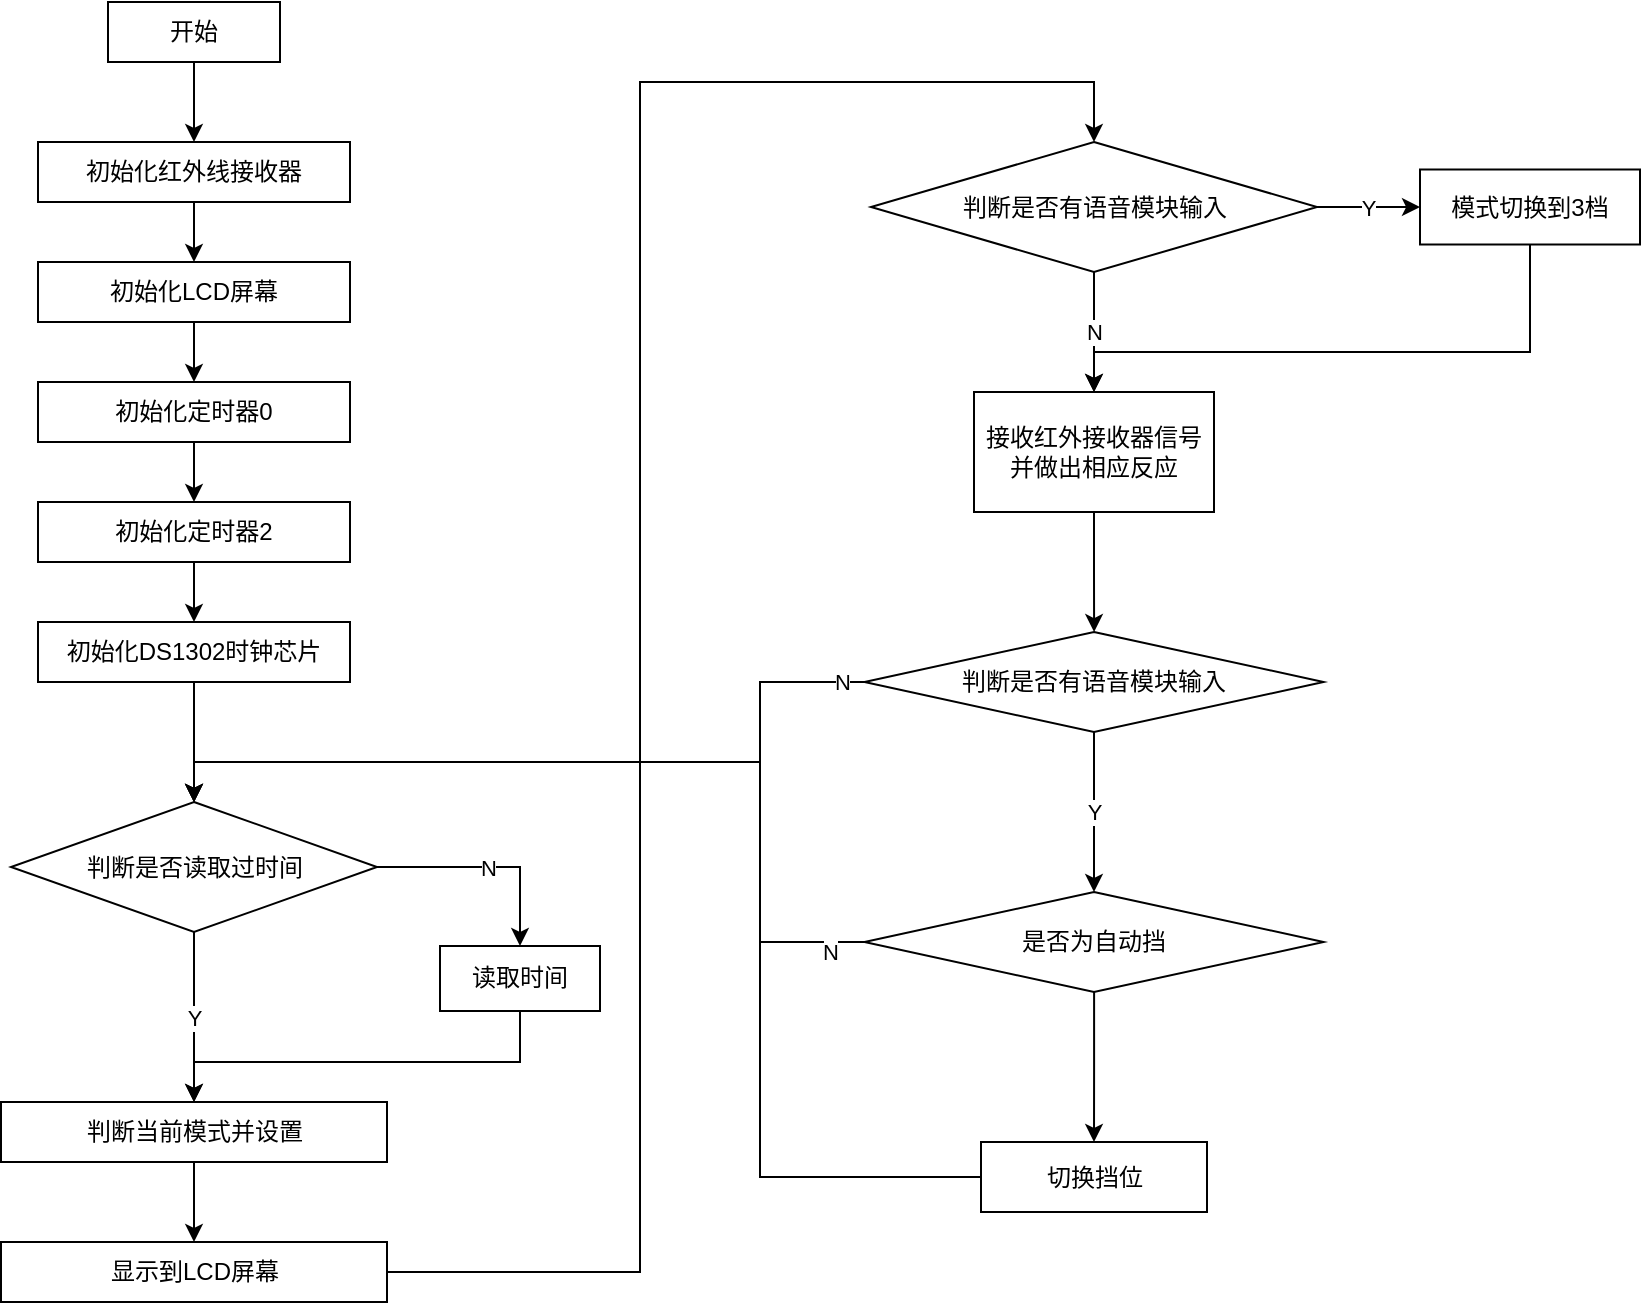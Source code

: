 <mxfile version="21.0.8" type="github">
  <diagram name="第 1 页" id="Em-Xw_e7k-aKN8NRgrZc">
    <mxGraphModel dx="1434" dy="756" grid="1" gridSize="10" guides="1" tooltips="1" connect="1" arrows="1" fold="1" page="1" pageScale="1" pageWidth="827" pageHeight="1169" math="0" shadow="0">
      <root>
        <mxCell id="0" />
        <mxCell id="1" parent="0" />
        <mxCell id="7PT6G1Jtv1E3yQdZefuV-4" value="" style="edgeStyle=orthogonalEdgeStyle;rounded=0;orthogonalLoop=1;jettySize=auto;html=1;" edge="1" parent="1" source="7PT6G1Jtv1E3yQdZefuV-1" target="7PT6G1Jtv1E3yQdZefuV-2">
          <mxGeometry relative="1" as="geometry" />
        </mxCell>
        <mxCell id="7PT6G1Jtv1E3yQdZefuV-1" value="开始&lt;br&gt;" style="rounded=0;whiteSpace=wrap;html=1;" vertex="1" parent="1">
          <mxGeometry x="354" y="80" width="86" height="30" as="geometry" />
        </mxCell>
        <mxCell id="7PT6G1Jtv1E3yQdZefuV-6" value="" style="edgeStyle=orthogonalEdgeStyle;rounded=0;orthogonalLoop=1;jettySize=auto;html=1;" edge="1" parent="1" source="7PT6G1Jtv1E3yQdZefuV-2" target="7PT6G1Jtv1E3yQdZefuV-5">
          <mxGeometry relative="1" as="geometry" />
        </mxCell>
        <mxCell id="7PT6G1Jtv1E3yQdZefuV-2" value="初始化红外线接收器" style="rounded=0;whiteSpace=wrap;html=1;" vertex="1" parent="1">
          <mxGeometry x="319" y="150" width="156" height="30" as="geometry" />
        </mxCell>
        <mxCell id="7PT6G1Jtv1E3yQdZefuV-8" value="" style="edgeStyle=orthogonalEdgeStyle;rounded=0;orthogonalLoop=1;jettySize=auto;html=1;" edge="1" parent="1" source="7PT6G1Jtv1E3yQdZefuV-5" target="7PT6G1Jtv1E3yQdZefuV-7">
          <mxGeometry relative="1" as="geometry" />
        </mxCell>
        <mxCell id="7PT6G1Jtv1E3yQdZefuV-5" value="初始化LCD屏幕" style="rounded=0;whiteSpace=wrap;html=1;" vertex="1" parent="1">
          <mxGeometry x="319" y="210" width="156" height="30" as="geometry" />
        </mxCell>
        <mxCell id="7PT6G1Jtv1E3yQdZefuV-11" value="" style="edgeStyle=orthogonalEdgeStyle;rounded=0;orthogonalLoop=1;jettySize=auto;html=1;" edge="1" parent="1" source="7PT6G1Jtv1E3yQdZefuV-7" target="7PT6G1Jtv1E3yQdZefuV-10">
          <mxGeometry relative="1" as="geometry" />
        </mxCell>
        <mxCell id="7PT6G1Jtv1E3yQdZefuV-7" value="初始化定时器0&lt;br&gt;" style="rounded=0;whiteSpace=wrap;html=1;" vertex="1" parent="1">
          <mxGeometry x="319" y="270" width="156" height="30" as="geometry" />
        </mxCell>
        <mxCell id="7PT6G1Jtv1E3yQdZefuV-13" value="" style="edgeStyle=orthogonalEdgeStyle;rounded=0;orthogonalLoop=1;jettySize=auto;html=1;" edge="1" parent="1" source="7PT6G1Jtv1E3yQdZefuV-10" target="7PT6G1Jtv1E3yQdZefuV-12">
          <mxGeometry relative="1" as="geometry" />
        </mxCell>
        <mxCell id="7PT6G1Jtv1E3yQdZefuV-10" value="初始化定时器2" style="rounded=0;whiteSpace=wrap;html=1;" vertex="1" parent="1">
          <mxGeometry x="319" y="330" width="156" height="30" as="geometry" />
        </mxCell>
        <mxCell id="7PT6G1Jtv1E3yQdZefuV-17" value="" style="edgeStyle=orthogonalEdgeStyle;rounded=0;orthogonalLoop=1;jettySize=auto;html=1;" edge="1" parent="1" source="7PT6G1Jtv1E3yQdZefuV-12" target="7PT6G1Jtv1E3yQdZefuV-16">
          <mxGeometry relative="1" as="geometry" />
        </mxCell>
        <mxCell id="7PT6G1Jtv1E3yQdZefuV-12" value="初始化DS1302时钟芯片" style="rounded=0;whiteSpace=wrap;html=1;" vertex="1" parent="1">
          <mxGeometry x="319" y="390" width="156" height="30" as="geometry" />
        </mxCell>
        <mxCell id="7PT6G1Jtv1E3yQdZefuV-19" value="Y" style="edgeStyle=orthogonalEdgeStyle;rounded=0;orthogonalLoop=1;jettySize=auto;html=1;" edge="1" parent="1" source="7PT6G1Jtv1E3yQdZefuV-16" target="7PT6G1Jtv1E3yQdZefuV-18">
          <mxGeometry relative="1" as="geometry" />
        </mxCell>
        <mxCell id="7PT6G1Jtv1E3yQdZefuV-21" value="N" style="edgeStyle=orthogonalEdgeStyle;rounded=0;orthogonalLoop=1;jettySize=auto;html=1;" edge="1" parent="1" source="7PT6G1Jtv1E3yQdZefuV-16" target="7PT6G1Jtv1E3yQdZefuV-20">
          <mxGeometry relative="1" as="geometry" />
        </mxCell>
        <mxCell id="7PT6G1Jtv1E3yQdZefuV-16" value="判断是否读取过时间" style="rhombus;whiteSpace=wrap;html=1;rounded=0;" vertex="1" parent="1">
          <mxGeometry x="305.5" y="480" width="183" height="65" as="geometry" />
        </mxCell>
        <mxCell id="7PT6G1Jtv1E3yQdZefuV-24" value="" style="edgeStyle=orthogonalEdgeStyle;rounded=0;orthogonalLoop=1;jettySize=auto;html=1;" edge="1" parent="1" source="7PT6G1Jtv1E3yQdZefuV-18" target="7PT6G1Jtv1E3yQdZefuV-23">
          <mxGeometry relative="1" as="geometry" />
        </mxCell>
        <mxCell id="7PT6G1Jtv1E3yQdZefuV-18" value="判断当前模式并设置" style="rounded=0;whiteSpace=wrap;html=1;" vertex="1" parent="1">
          <mxGeometry x="300.5" y="630" width="193" height="30" as="geometry" />
        </mxCell>
        <mxCell id="7PT6G1Jtv1E3yQdZefuV-22" style="edgeStyle=orthogonalEdgeStyle;rounded=0;orthogonalLoop=1;jettySize=auto;html=1;entryX=0.5;entryY=0;entryDx=0;entryDy=0;" edge="1" parent="1" source="7PT6G1Jtv1E3yQdZefuV-20" target="7PT6G1Jtv1E3yQdZefuV-18">
          <mxGeometry relative="1" as="geometry">
            <Array as="points">
              <mxPoint x="560" y="610" />
              <mxPoint x="397" y="610" />
            </Array>
          </mxGeometry>
        </mxCell>
        <mxCell id="7PT6G1Jtv1E3yQdZefuV-20" value="读取时间" style="whiteSpace=wrap;html=1;rounded=0;" vertex="1" parent="1">
          <mxGeometry x="520" y="552" width="80" height="32.5" as="geometry" />
        </mxCell>
        <mxCell id="7PT6G1Jtv1E3yQdZefuV-26" value="" style="edgeStyle=orthogonalEdgeStyle;rounded=0;orthogonalLoop=1;jettySize=auto;html=1;" edge="1" parent="1" source="7PT6G1Jtv1E3yQdZefuV-23" target="7PT6G1Jtv1E3yQdZefuV-25">
          <mxGeometry relative="1" as="geometry">
            <Array as="points">
              <mxPoint x="620" y="715" />
              <mxPoint x="620" y="120" />
              <mxPoint x="847" y="120" />
            </Array>
          </mxGeometry>
        </mxCell>
        <mxCell id="7PT6G1Jtv1E3yQdZefuV-23" value="显示到LCD屏幕" style="rounded=0;whiteSpace=wrap;html=1;" vertex="1" parent="1">
          <mxGeometry x="300.5" y="700" width="193" height="30" as="geometry" />
        </mxCell>
        <mxCell id="7PT6G1Jtv1E3yQdZefuV-28" value="Y" style="edgeStyle=orthogonalEdgeStyle;rounded=0;orthogonalLoop=1;jettySize=auto;html=1;" edge="1" parent="1" source="7PT6G1Jtv1E3yQdZefuV-25" target="7PT6G1Jtv1E3yQdZefuV-27">
          <mxGeometry relative="1" as="geometry" />
        </mxCell>
        <mxCell id="7PT6G1Jtv1E3yQdZefuV-30" value="N" style="edgeStyle=orthogonalEdgeStyle;rounded=0;orthogonalLoop=1;jettySize=auto;html=1;" edge="1" parent="1" source="7PT6G1Jtv1E3yQdZefuV-25" target="7PT6G1Jtv1E3yQdZefuV-29">
          <mxGeometry relative="1" as="geometry" />
        </mxCell>
        <mxCell id="7PT6G1Jtv1E3yQdZefuV-25" value="判断是否有语音模块输入" style="rhombus;whiteSpace=wrap;html=1;rounded=0;" vertex="1" parent="1">
          <mxGeometry x="735.5" y="150" width="223" height="65" as="geometry" />
        </mxCell>
        <mxCell id="7PT6G1Jtv1E3yQdZefuV-31" style="edgeStyle=orthogonalEdgeStyle;rounded=0;orthogonalLoop=1;jettySize=auto;html=1;entryX=0.5;entryY=0;entryDx=0;entryDy=0;" edge="1" parent="1" source="7PT6G1Jtv1E3yQdZefuV-27" target="7PT6G1Jtv1E3yQdZefuV-29">
          <mxGeometry relative="1" as="geometry">
            <Array as="points">
              <mxPoint x="1065" y="255" />
              <mxPoint x="847" y="255" />
            </Array>
          </mxGeometry>
        </mxCell>
        <mxCell id="7PT6G1Jtv1E3yQdZefuV-27" value="模式切换到3档" style="whiteSpace=wrap;html=1;rounded=0;" vertex="1" parent="1">
          <mxGeometry x="1010" y="163.75" width="110" height="37.5" as="geometry" />
        </mxCell>
        <mxCell id="7PT6G1Jtv1E3yQdZefuV-33" value="" style="edgeStyle=orthogonalEdgeStyle;rounded=0;orthogonalLoop=1;jettySize=auto;html=1;" edge="1" parent="1" source="7PT6G1Jtv1E3yQdZefuV-29" target="7PT6G1Jtv1E3yQdZefuV-32">
          <mxGeometry relative="1" as="geometry" />
        </mxCell>
        <mxCell id="7PT6G1Jtv1E3yQdZefuV-29" value="接收红外接收器信号并做出相应反应" style="whiteSpace=wrap;html=1;rounded=0;" vertex="1" parent="1">
          <mxGeometry x="787" y="275" width="120" height="60" as="geometry" />
        </mxCell>
        <mxCell id="7PT6G1Jtv1E3yQdZefuV-39" value="Y" style="edgeStyle=orthogonalEdgeStyle;rounded=0;orthogonalLoop=1;jettySize=auto;html=1;" edge="1" parent="1" source="7PT6G1Jtv1E3yQdZefuV-32" target="7PT6G1Jtv1E3yQdZefuV-38">
          <mxGeometry relative="1" as="geometry" />
        </mxCell>
        <mxCell id="7PT6G1Jtv1E3yQdZefuV-42" value="N" style="edgeStyle=orthogonalEdgeStyle;rounded=0;orthogonalLoop=1;jettySize=auto;html=1;entryX=0.5;entryY=0;entryDx=0;entryDy=0;" edge="1" parent="1" source="7PT6G1Jtv1E3yQdZefuV-32" target="7PT6G1Jtv1E3yQdZefuV-16">
          <mxGeometry x="-0.945" relative="1" as="geometry">
            <Array as="points">
              <mxPoint x="680" y="420" />
              <mxPoint x="680" y="460" />
              <mxPoint x="397" y="460" />
            </Array>
            <mxPoint as="offset" />
          </mxGeometry>
        </mxCell>
        <mxCell id="7PT6G1Jtv1E3yQdZefuV-32" value="判断是否有语音模块输入" style="rhombus;whiteSpace=wrap;html=1;rounded=0;" vertex="1" parent="1">
          <mxGeometry x="732.25" y="395" width="229.5" height="50" as="geometry" />
        </mxCell>
        <mxCell id="7PT6G1Jtv1E3yQdZefuV-41" value="" style="edgeStyle=orthogonalEdgeStyle;rounded=0;orthogonalLoop=1;jettySize=auto;html=1;" edge="1" parent="1" source="7PT6G1Jtv1E3yQdZefuV-38" target="7PT6G1Jtv1E3yQdZefuV-40">
          <mxGeometry relative="1" as="geometry" />
        </mxCell>
        <mxCell id="7PT6G1Jtv1E3yQdZefuV-43" value="N" style="edgeStyle=orthogonalEdgeStyle;rounded=0;orthogonalLoop=1;jettySize=auto;html=1;entryX=0.5;entryY=0;entryDx=0;entryDy=0;" edge="1" parent="1" source="7PT6G1Jtv1E3yQdZefuV-38" target="7PT6G1Jtv1E3yQdZefuV-16">
          <mxGeometry x="-0.921" y="5" relative="1" as="geometry">
            <Array as="points">
              <mxPoint x="680" y="550" />
              <mxPoint x="680" y="460" />
              <mxPoint x="397" y="460" />
            </Array>
            <mxPoint as="offset" />
          </mxGeometry>
        </mxCell>
        <mxCell id="7PT6G1Jtv1E3yQdZefuV-38" value="是否为自动挡" style="rhombus;whiteSpace=wrap;html=1;rounded=0;" vertex="1" parent="1">
          <mxGeometry x="732.25" y="525" width="229.5" height="50" as="geometry" />
        </mxCell>
        <mxCell id="7PT6G1Jtv1E3yQdZefuV-44" style="edgeStyle=orthogonalEdgeStyle;rounded=0;orthogonalLoop=1;jettySize=auto;html=1;" edge="1" parent="1" source="7PT6G1Jtv1E3yQdZefuV-40" target="7PT6G1Jtv1E3yQdZefuV-16">
          <mxGeometry relative="1" as="geometry">
            <mxPoint x="650" y="265" as="targetPoint" />
            <Array as="points">
              <mxPoint x="680" y="667" />
              <mxPoint x="680" y="460" />
              <mxPoint x="397" y="460" />
            </Array>
          </mxGeometry>
        </mxCell>
        <mxCell id="7PT6G1Jtv1E3yQdZefuV-40" value="切换挡位" style="whiteSpace=wrap;html=1;rounded=0;" vertex="1" parent="1">
          <mxGeometry x="790.5" y="650" width="113" height="35" as="geometry" />
        </mxCell>
      </root>
    </mxGraphModel>
  </diagram>
</mxfile>
